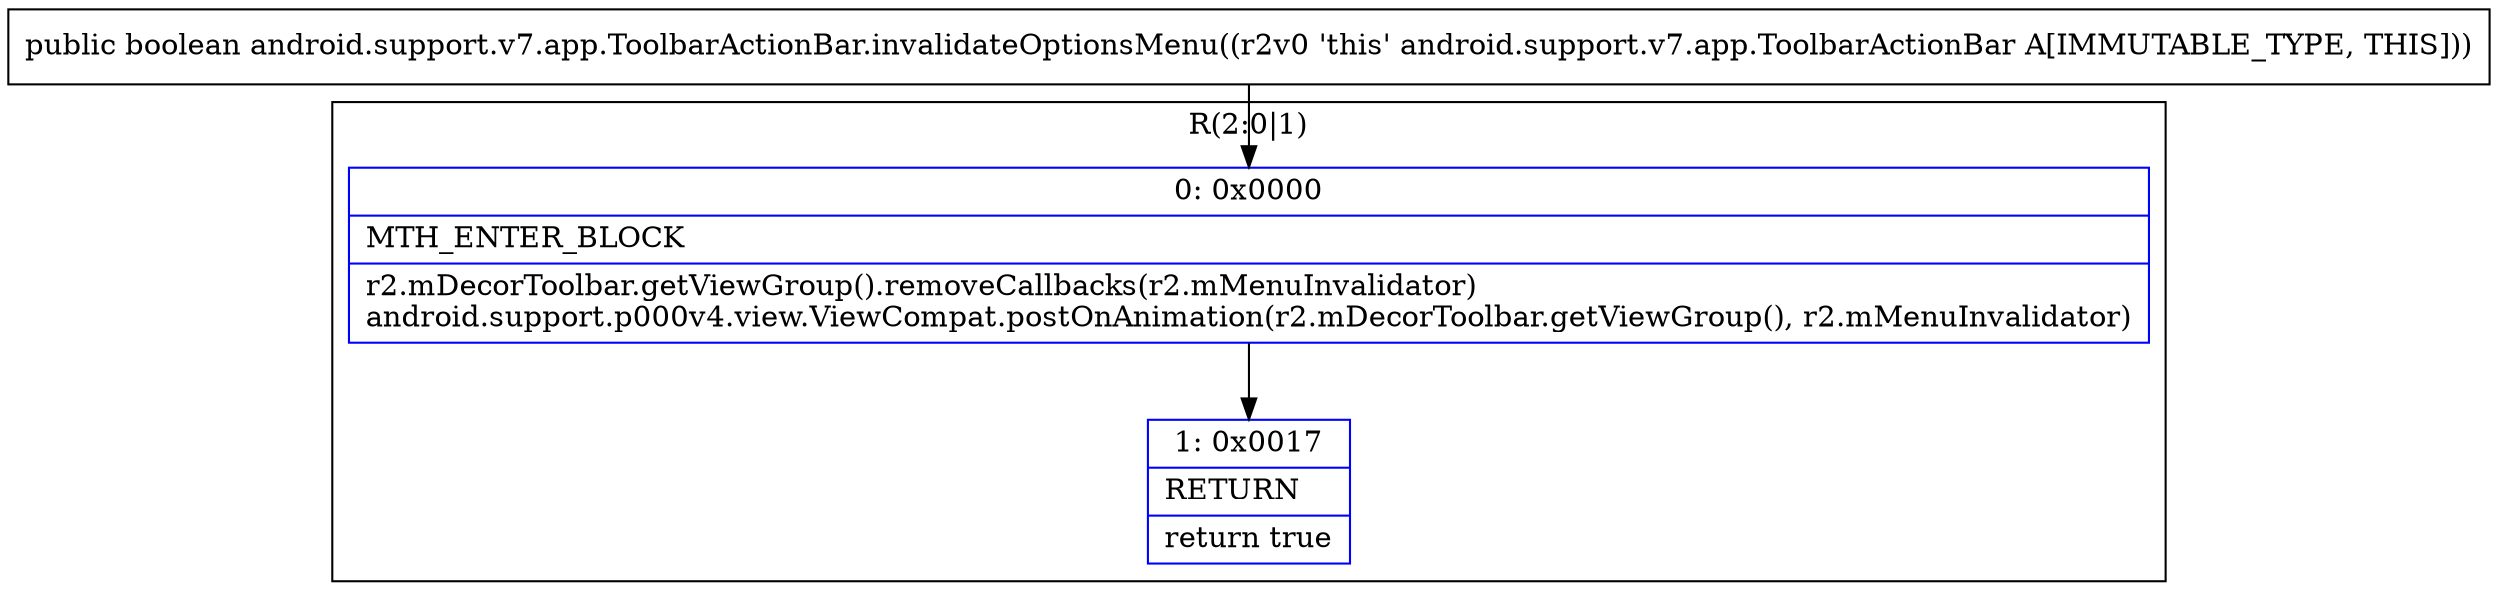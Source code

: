 digraph "CFG forandroid.support.v7.app.ToolbarActionBar.invalidateOptionsMenu()Z" {
subgraph cluster_Region_358712431 {
label = "R(2:0|1)";
node [shape=record,color=blue];
Node_0 [shape=record,label="{0\:\ 0x0000|MTH_ENTER_BLOCK\l|r2.mDecorToolbar.getViewGroup().removeCallbacks(r2.mMenuInvalidator)\landroid.support.p000v4.view.ViewCompat.postOnAnimation(r2.mDecorToolbar.getViewGroup(), r2.mMenuInvalidator)\l}"];
Node_1 [shape=record,label="{1\:\ 0x0017|RETURN\l|return true\l}"];
}
MethodNode[shape=record,label="{public boolean android.support.v7.app.ToolbarActionBar.invalidateOptionsMenu((r2v0 'this' android.support.v7.app.ToolbarActionBar A[IMMUTABLE_TYPE, THIS])) }"];
MethodNode -> Node_0;
Node_0 -> Node_1;
}

